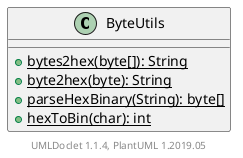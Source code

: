 @startuml

    class ByteUtils [[ByteUtils.html]] {
        {static} +bytes2hex(byte[]): String
        {static} +byte2hex(byte): String
        {static} +parseHexBinary(String): byte[]
        {static} +hexToBin(char): int
    }


    center footer UMLDoclet 1.1.4, PlantUML 1.2019.05
@enduml
